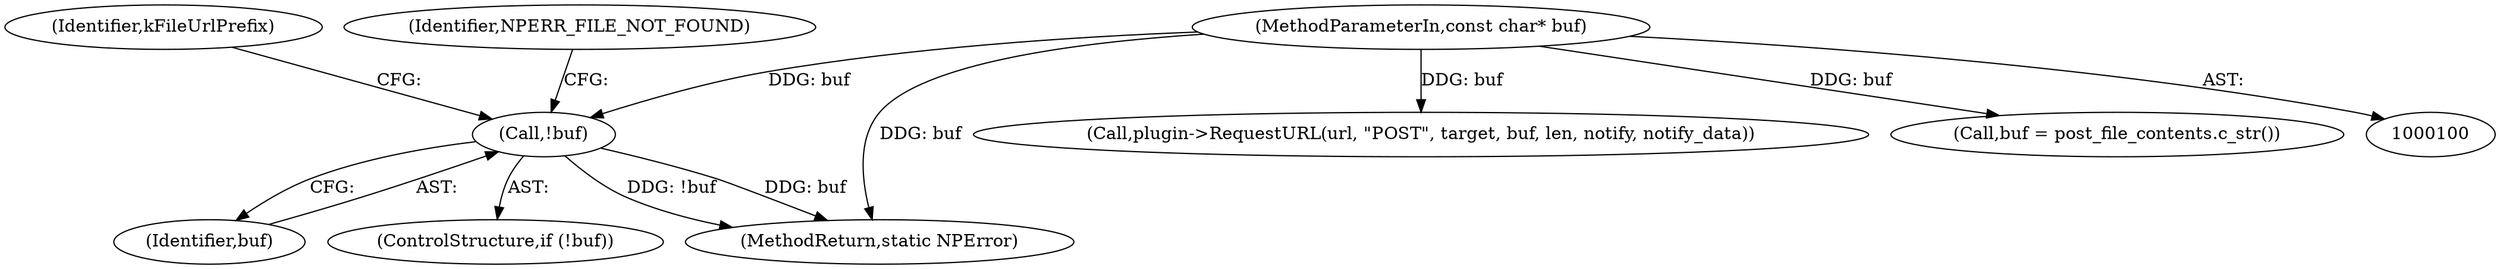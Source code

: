 digraph "0_Chrome_ea3d1d84be3d6f97bf50e76511c9e26af6895533_24@pointer" {
"1000135" [label="(Call,!buf)"];
"1000105" [label="(MethodParameterIn,const char* buf)"];
"1000197" [label="(Call,plugin->RequestURL(url, \"POST\", target, buf, len, notify, notify_data))"];
"1000136" [label="(Identifier,buf)"];
"1000134" [label="(ControlStructure,if (!buf))"];
"1000191" [label="(Call,buf = post_file_contents.c_str())"];
"1000143" [label="(Identifier,kFileUrlPrefix)"];
"1000138" [label="(Identifier,NPERR_FILE_NOT_FOUND)"];
"1000207" [label="(MethodReturn,static NPError)"];
"1000135" [label="(Call,!buf)"];
"1000105" [label="(MethodParameterIn,const char* buf)"];
"1000135" -> "1000134"  [label="AST: "];
"1000135" -> "1000136"  [label="CFG: "];
"1000136" -> "1000135"  [label="AST: "];
"1000138" -> "1000135"  [label="CFG: "];
"1000143" -> "1000135"  [label="CFG: "];
"1000135" -> "1000207"  [label="DDG: !buf"];
"1000135" -> "1000207"  [label="DDG: buf"];
"1000105" -> "1000135"  [label="DDG: buf"];
"1000105" -> "1000100"  [label="AST: "];
"1000105" -> "1000207"  [label="DDG: buf"];
"1000105" -> "1000191"  [label="DDG: buf"];
"1000105" -> "1000197"  [label="DDG: buf"];
}
